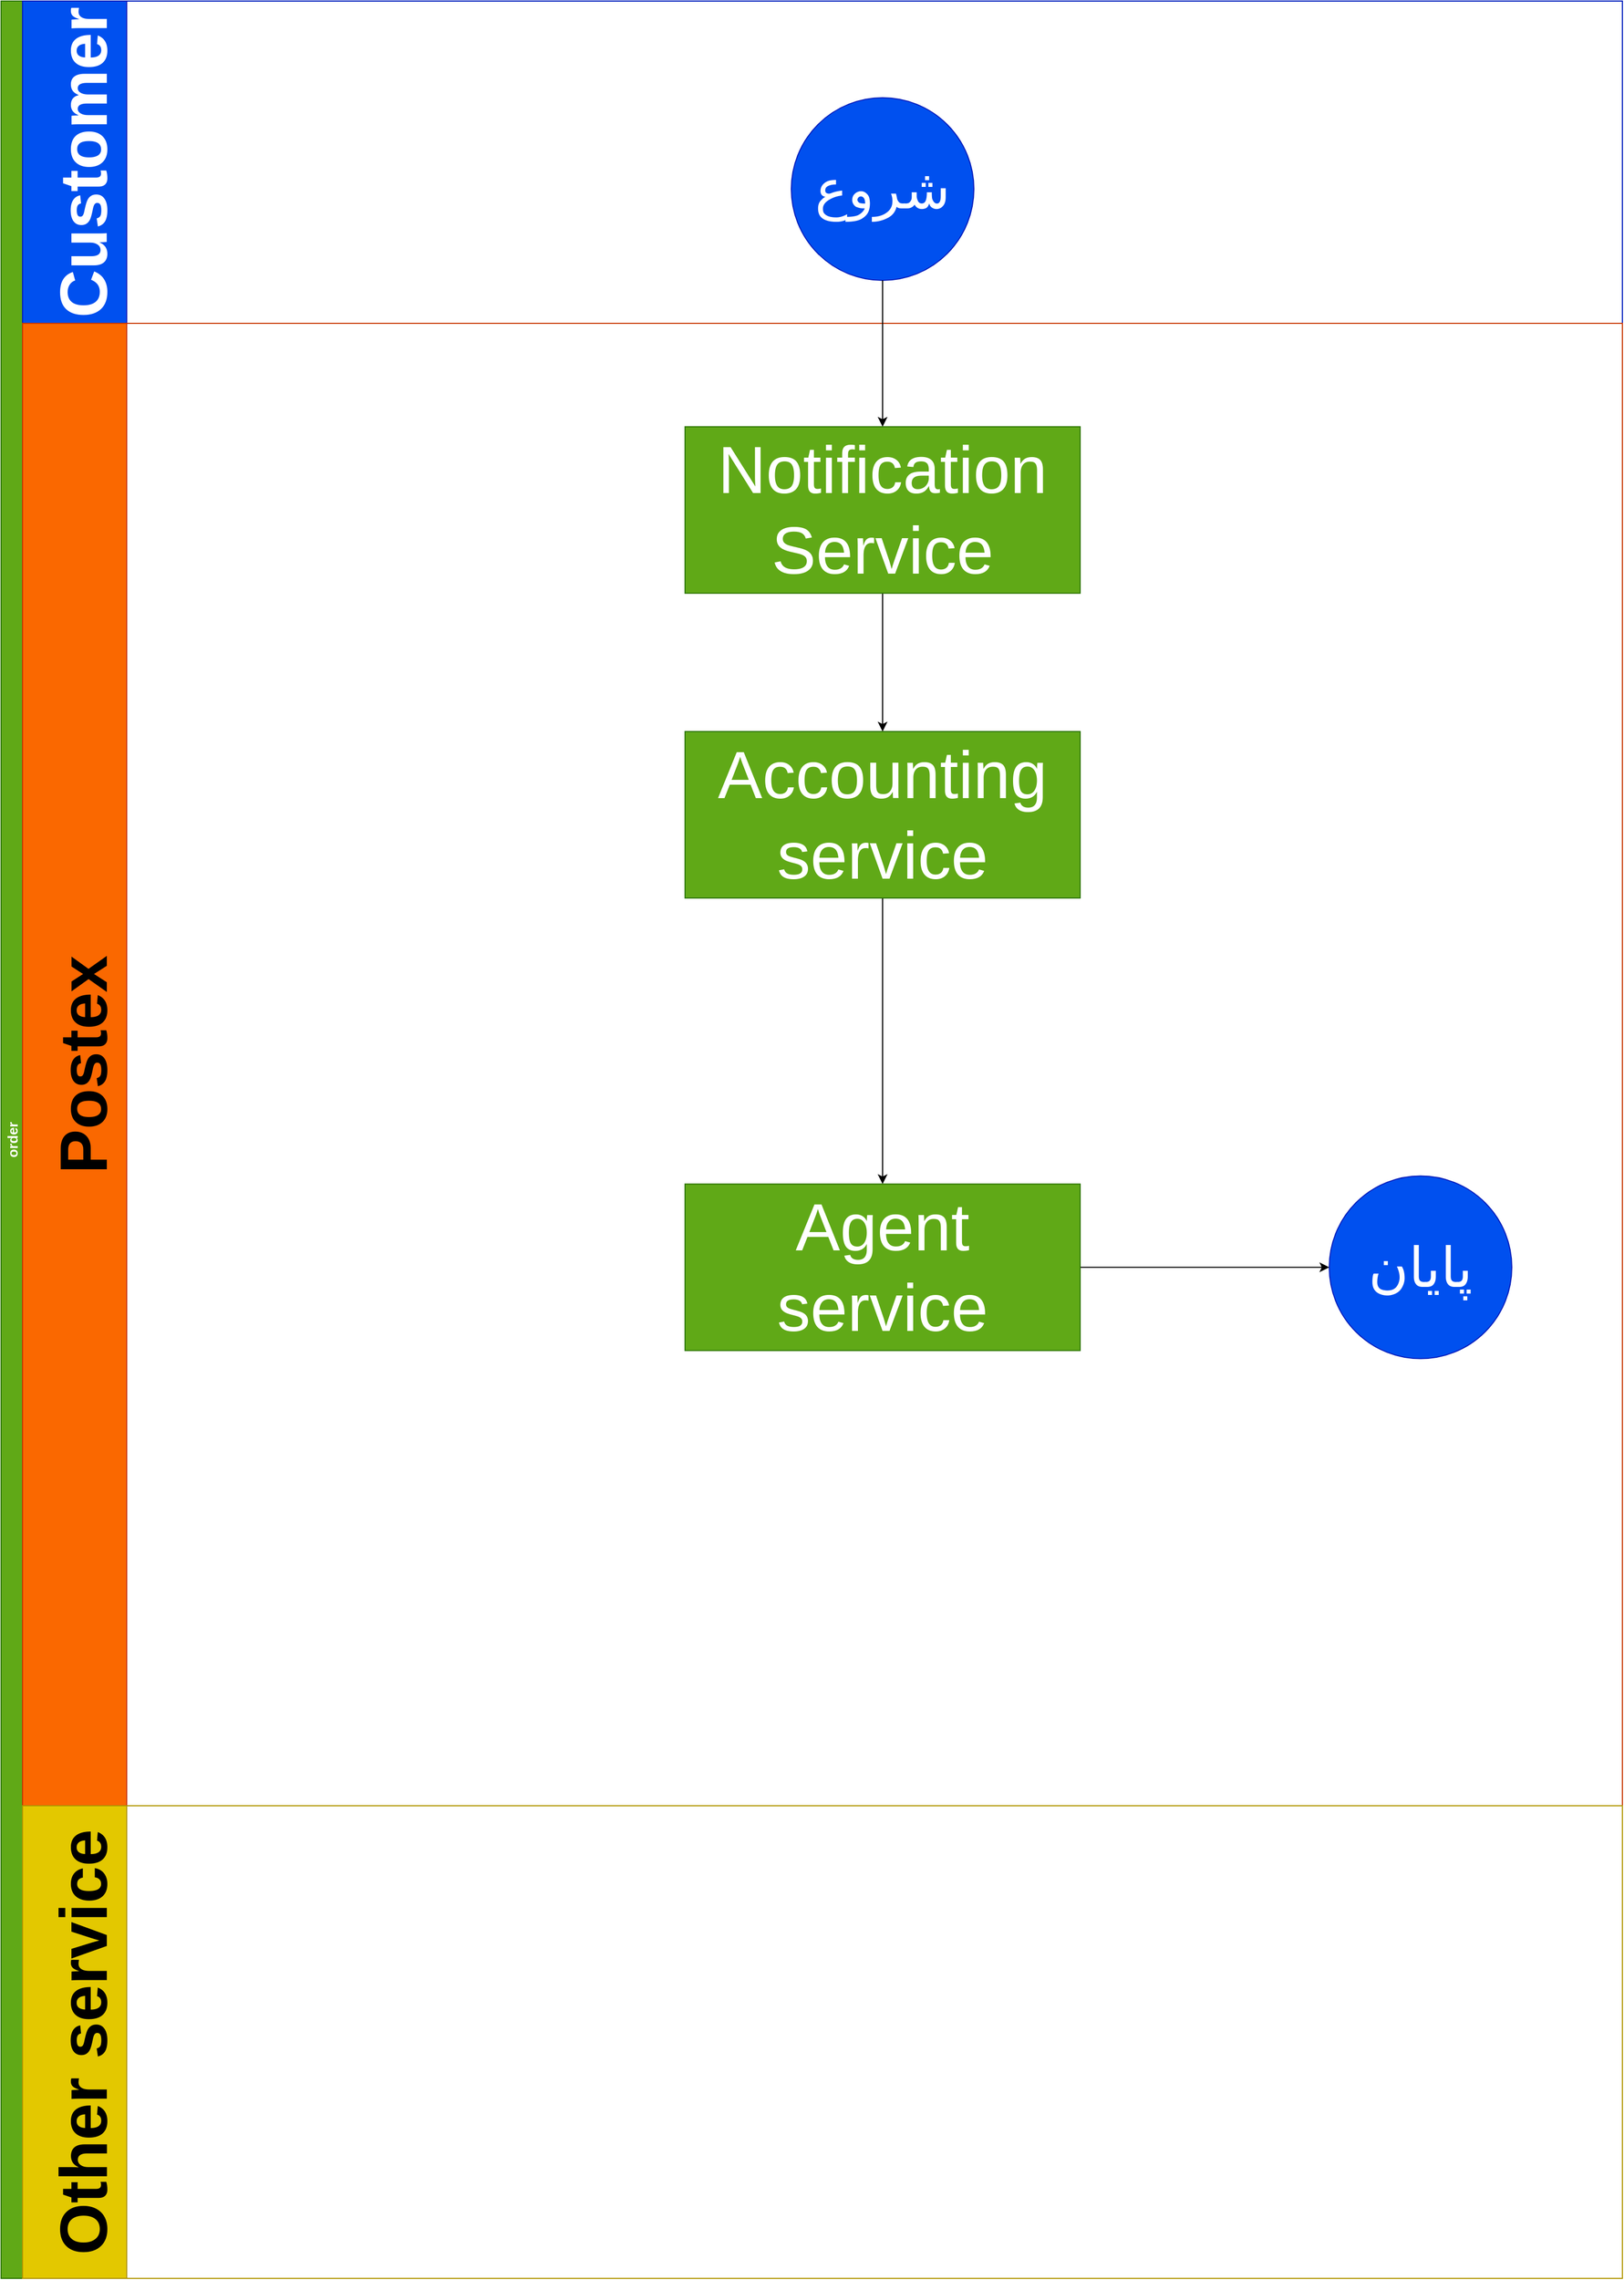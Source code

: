 <mxfile>
    <diagram id="AVuA54An0n8JCF_W_x2Y" name="Page-1">
        <mxGraphModel dx="2343" dy="1620" grid="1" gridSize="10" guides="1" tooltips="1" connect="1" arrows="1" fold="1" page="1" pageScale="1" pageWidth="1654" pageHeight="2336" math="0" shadow="0">
            <root>
                <mxCell id="0"/>
                <mxCell id="1" parent="0"/>
                <mxCell id="3" value="order" style="swimlane;childLayout=stackLayout;resizeParent=1;resizeParentMax=0;horizontal=0;startSize=20;horizontalStack=0;fillColor=#60a917;strokeColor=#2D7600;fontColor=#ffffff;fontSize=13;" parent="1" vertex="1">
                    <mxGeometry x="83" y="80" width="1510" height="2120" as="geometry"/>
                </mxCell>
                <mxCell id="4" value="Customer" style="swimlane;startSize=97;horizontal=0;fillColor=#0050ef;fontColor=#ffffff;strokeColor=#001DBC;fontSize=62;" parent="3" vertex="1">
                    <mxGeometry x="20" width="1490" height="300" as="geometry"/>
                </mxCell>
                <mxCell id="88" value="&lt;font style=&quot;font-size: 51px&quot;&gt;شروع&lt;/font&gt;" style="ellipse;whiteSpace=wrap;html=1;aspect=fixed;fontSize=13;fillColor=#0050ef;strokeColor=#001DBC;fontColor=#ffffff;" vertex="1" parent="4">
                    <mxGeometry x="716" y="90" width="170" height="170" as="geometry"/>
                </mxCell>
                <mxCell id="21" value="Postex" style="swimlane;startSize=97;horizontal=0;fillColor=#fa6800;strokeColor=#C73500;fontColor=#000000;fontSize=62;" parent="3" vertex="1">
                    <mxGeometry x="20" y="300" width="1490" height="1380" as="geometry"/>
                </mxCell>
                <mxCell id="90" style="edgeStyle=none;html=1;exitX=0.5;exitY=1;exitDx=0;exitDy=0;" edge="1" parent="21" source="46" target="77">
                    <mxGeometry relative="1" as="geometry"/>
                </mxCell>
                <mxCell id="46" value="&lt;span style=&quot;font-size: 62px&quot;&gt;Notification Service&lt;/span&gt;" style="whiteSpace=wrap;html=1;fontSize=13;fillColor=#60a917;strokeColor=#2D7600;fontColor=#ffffff;" parent="21" vertex="1">
                    <mxGeometry x="617" y="96.25" width="368" height="155" as="geometry"/>
                </mxCell>
                <mxCell id="80" value="" style="edgeStyle=none;html=1;fontSize=38;" parent="21" source="77" target="79" edge="1">
                    <mxGeometry relative="1" as="geometry"/>
                </mxCell>
                <mxCell id="77" value="&lt;span style=&quot;font-size: 62px&quot;&gt;Accounting service&lt;/span&gt;" style="whiteSpace=wrap;html=1;fontSize=13;fillColor=#60a917;strokeColor=#2D7600;fontColor=#ffffff;" parent="21" vertex="1">
                    <mxGeometry x="617" y="380" width="368" height="155" as="geometry"/>
                </mxCell>
                <mxCell id="86" style="edgeStyle=orthogonalEdgeStyle;html=1;exitX=1;exitY=0.5;exitDx=0;exitDy=0;entryX=0;entryY=0.5;entryDx=0;entryDy=0;fontSize=38;" parent="21" source="79" target="85" edge="1">
                    <mxGeometry relative="1" as="geometry"/>
                </mxCell>
                <mxCell id="79" value="&lt;span style=&quot;font-size: 62px&quot;&gt;Agent service&lt;/span&gt;" style="whiteSpace=wrap;html=1;fontSize=13;fillColor=#60a917;strokeColor=#2D7600;fontColor=#ffffff;" parent="21" vertex="1">
                    <mxGeometry x="617" y="801.25" width="368" height="155" as="geometry"/>
                </mxCell>
                <mxCell id="85" value="&lt;font style=&quot;font-size: 51px&quot;&gt;پایان&lt;/font&gt;" style="ellipse;whiteSpace=wrap;html=1;aspect=fixed;fontSize=13;fillColor=#0050ef;strokeColor=#001DBC;fontColor=#ffffff;" parent="21" vertex="1">
                    <mxGeometry x="1217" y="793.75" width="170" height="170" as="geometry"/>
                </mxCell>
                <mxCell id="87" value="Other service" style="swimlane;startSize=97;horizontal=0;fontSize=62;fillColor=#e3c800;fontColor=#000000;strokeColor=#B09500;" parent="3" vertex="1">
                    <mxGeometry x="20" y="1680" width="1490" height="440" as="geometry"/>
                </mxCell>
                <mxCell id="89" style="edgeStyle=none;html=1;exitX=0.5;exitY=1;exitDx=0;exitDy=0;" edge="1" parent="3" source="88" target="46">
                    <mxGeometry relative="1" as="geometry"/>
                </mxCell>
            </root>
        </mxGraphModel>
    </diagram>
</mxfile>